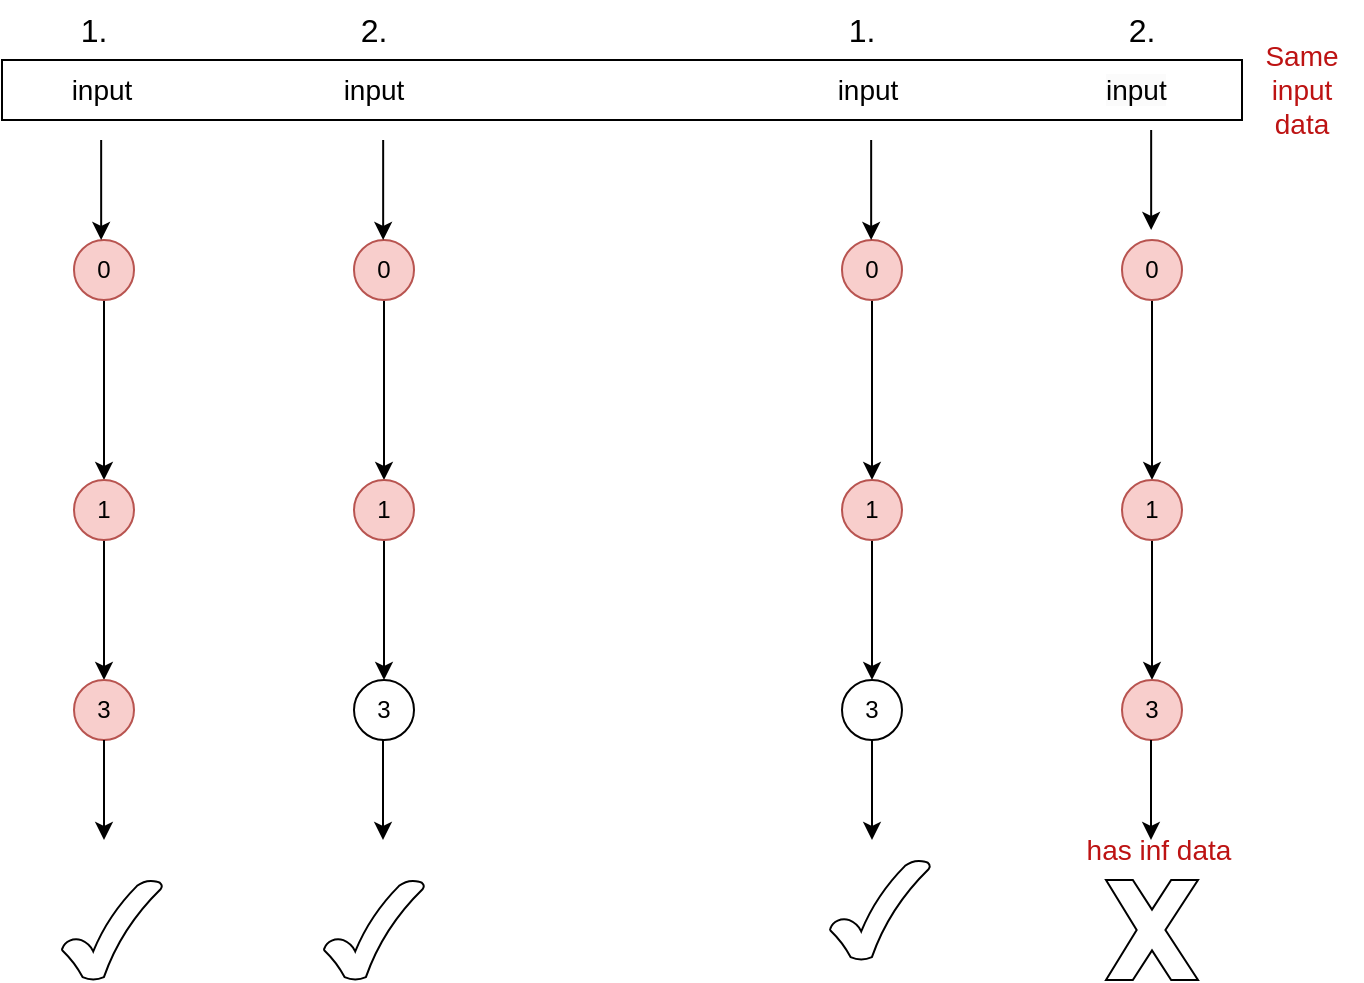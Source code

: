 <mxfile version="21.6.1" type="github">
  <diagram name="第 1 页" id="Mn9Sd1jcA2e0a3krkTwv">
    <mxGraphModel dx="1088" dy="572" grid="0" gridSize="10" guides="1" tooltips="1" connect="1" arrows="1" fold="1" page="1" pageScale="1" pageWidth="827" pageHeight="1169" math="0" shadow="0">
      <root>
        <mxCell id="0" />
        <mxCell id="1" parent="0" />
        <mxCell id="rrv1fCtY0zLjdle_xPSd-7" value="" style="edgeStyle=orthogonalEdgeStyle;rounded=0;orthogonalLoop=1;jettySize=auto;html=1;" edge="1" parent="1" source="rrv1fCtY0zLjdle_xPSd-2" target="rrv1fCtY0zLjdle_xPSd-3">
          <mxGeometry relative="1" as="geometry" />
        </mxCell>
        <mxCell id="rrv1fCtY0zLjdle_xPSd-2" value="0" style="ellipse;whiteSpace=wrap;html=1;aspect=fixed;fillColor=#f8cecc;strokeColor=#b85450;" vertex="1" parent="1">
          <mxGeometry x="70" y="140" width="30" height="30" as="geometry" />
        </mxCell>
        <mxCell id="rrv1fCtY0zLjdle_xPSd-8" value="" style="edgeStyle=orthogonalEdgeStyle;rounded=0;orthogonalLoop=1;jettySize=auto;html=1;" edge="1" parent="1" source="rrv1fCtY0zLjdle_xPSd-3" target="rrv1fCtY0zLjdle_xPSd-4">
          <mxGeometry relative="1" as="geometry" />
        </mxCell>
        <mxCell id="rrv1fCtY0zLjdle_xPSd-3" value="1" style="ellipse;whiteSpace=wrap;html=1;aspect=fixed;fillColor=#f8cecc;strokeColor=#b85450;" vertex="1" parent="1">
          <mxGeometry x="70" y="260" width="30" height="30" as="geometry" />
        </mxCell>
        <mxCell id="rrv1fCtY0zLjdle_xPSd-4" value="3" style="ellipse;whiteSpace=wrap;html=1;aspect=fixed;fillColor=#f8cecc;strokeColor=#b85450;" vertex="1" parent="1">
          <mxGeometry x="70" y="360" width="30" height="30" as="geometry" />
        </mxCell>
        <mxCell id="rrv1fCtY0zLjdle_xPSd-9" value="" style="edgeStyle=orthogonalEdgeStyle;rounded=0;orthogonalLoop=1;jettySize=auto;html=1;" edge="1" parent="1" source="rrv1fCtY0zLjdle_xPSd-10" target="rrv1fCtY0zLjdle_xPSd-12">
          <mxGeometry relative="1" as="geometry" />
        </mxCell>
        <mxCell id="rrv1fCtY0zLjdle_xPSd-10" value="0" style="ellipse;whiteSpace=wrap;html=1;aspect=fixed;fillColor=#f8cecc;strokeColor=#b85450;" vertex="1" parent="1">
          <mxGeometry x="210" y="140" width="30" height="30" as="geometry" />
        </mxCell>
        <mxCell id="rrv1fCtY0zLjdle_xPSd-11" value="" style="edgeStyle=orthogonalEdgeStyle;rounded=0;orthogonalLoop=1;jettySize=auto;html=1;" edge="1" parent="1" source="rrv1fCtY0zLjdle_xPSd-12" target="rrv1fCtY0zLjdle_xPSd-13">
          <mxGeometry relative="1" as="geometry" />
        </mxCell>
        <mxCell id="rrv1fCtY0zLjdle_xPSd-12" value="1" style="ellipse;whiteSpace=wrap;html=1;aspect=fixed;fillColor=#f8cecc;strokeColor=#b85450;" vertex="1" parent="1">
          <mxGeometry x="210" y="260" width="30" height="30" as="geometry" />
        </mxCell>
        <mxCell id="rrv1fCtY0zLjdle_xPSd-13" value="3" style="ellipse;whiteSpace=wrap;html=1;aspect=fixed;" vertex="1" parent="1">
          <mxGeometry x="210" y="360" width="30" height="30" as="geometry" />
        </mxCell>
        <mxCell id="rrv1fCtY0zLjdle_xPSd-16" value="&lt;font style=&quot;font-size: 14px;&quot;&gt;input&lt;/font&gt;" style="text;html=1;strokeColor=none;fillColor=none;align=center;verticalAlign=middle;whiteSpace=wrap;rounded=0;" vertex="1" parent="1">
          <mxGeometry x="54" y="50" width="60" height="30" as="geometry" />
        </mxCell>
        <mxCell id="rrv1fCtY0zLjdle_xPSd-18" value="" style="endArrow=classic;html=1;rounded=0;exitX=0.5;exitY=1;exitDx=0;exitDy=0;" edge="1" parent="1" source="rrv1fCtY0zLjdle_xPSd-4">
          <mxGeometry width="50" height="50" relative="1" as="geometry">
            <mxPoint x="90" y="210" as="sourcePoint" />
            <mxPoint x="85" y="440" as="targetPoint" />
          </mxGeometry>
        </mxCell>
        <mxCell id="rrv1fCtY0zLjdle_xPSd-19" value="" style="endArrow=classic;html=1;rounded=0;exitX=0.5;exitY=1;exitDx=0;exitDy=0;" edge="1" parent="1">
          <mxGeometry width="50" height="50" relative="1" as="geometry">
            <mxPoint x="224.5" y="390" as="sourcePoint" />
            <mxPoint x="224.5" y="440" as="targetPoint" />
          </mxGeometry>
        </mxCell>
        <mxCell id="rrv1fCtY0zLjdle_xPSd-20" value="&lt;font style=&quot;font-size: 16px;&quot;&gt;1.&lt;/font&gt;" style="text;html=1;strokeColor=none;fillColor=none;align=center;verticalAlign=middle;whiteSpace=wrap;rounded=0;" vertex="1" parent="1">
          <mxGeometry x="50" y="20" width="60" height="30" as="geometry" />
        </mxCell>
        <mxCell id="rrv1fCtY0zLjdle_xPSd-21" value="&lt;font style=&quot;font-size: 16px;&quot;&gt;2.&lt;/font&gt;" style="text;html=1;strokeColor=none;fillColor=none;align=center;verticalAlign=middle;whiteSpace=wrap;rounded=0;" vertex="1" parent="1">
          <mxGeometry x="190" y="20" width="60" height="30" as="geometry" />
        </mxCell>
        <mxCell id="rrv1fCtY0zLjdle_xPSd-22" value="" style="edgeStyle=orthogonalEdgeStyle;rounded=0;orthogonalLoop=1;jettySize=auto;html=1;" edge="1" parent="1" source="rrv1fCtY0zLjdle_xPSd-23" target="rrv1fCtY0zLjdle_xPSd-25">
          <mxGeometry relative="1" as="geometry" />
        </mxCell>
        <mxCell id="rrv1fCtY0zLjdle_xPSd-23" value="0" style="ellipse;whiteSpace=wrap;html=1;aspect=fixed;fillColor=#f8cecc;strokeColor=#b85450;" vertex="1" parent="1">
          <mxGeometry x="454" y="140" width="30" height="30" as="geometry" />
        </mxCell>
        <mxCell id="rrv1fCtY0zLjdle_xPSd-24" value="" style="edgeStyle=orthogonalEdgeStyle;rounded=0;orthogonalLoop=1;jettySize=auto;html=1;" edge="1" parent="1" source="rrv1fCtY0zLjdle_xPSd-25" target="rrv1fCtY0zLjdle_xPSd-26">
          <mxGeometry relative="1" as="geometry" />
        </mxCell>
        <mxCell id="rrv1fCtY0zLjdle_xPSd-25" value="1" style="ellipse;whiteSpace=wrap;html=1;aspect=fixed;fillColor=#f8cecc;strokeColor=#b85450;" vertex="1" parent="1">
          <mxGeometry x="454" y="260" width="30" height="30" as="geometry" />
        </mxCell>
        <mxCell id="rrv1fCtY0zLjdle_xPSd-26" value="3" style="ellipse;whiteSpace=wrap;html=1;aspect=fixed;" vertex="1" parent="1">
          <mxGeometry x="454" y="360" width="30" height="30" as="geometry" />
        </mxCell>
        <mxCell id="rrv1fCtY0zLjdle_xPSd-29" value="" style="edgeStyle=orthogonalEdgeStyle;rounded=0;orthogonalLoop=1;jettySize=auto;html=1;" edge="1" parent="1" source="rrv1fCtY0zLjdle_xPSd-30" target="rrv1fCtY0zLjdle_xPSd-32">
          <mxGeometry relative="1" as="geometry" />
        </mxCell>
        <mxCell id="rrv1fCtY0zLjdle_xPSd-30" value="0" style="ellipse;whiteSpace=wrap;html=1;aspect=fixed;fillColor=#f8cecc;strokeColor=#b85450;" vertex="1" parent="1">
          <mxGeometry x="594" y="140" width="30" height="30" as="geometry" />
        </mxCell>
        <mxCell id="rrv1fCtY0zLjdle_xPSd-31" value="" style="edgeStyle=orthogonalEdgeStyle;rounded=0;orthogonalLoop=1;jettySize=auto;html=1;" edge="1" parent="1" source="rrv1fCtY0zLjdle_xPSd-32" target="rrv1fCtY0zLjdle_xPSd-33">
          <mxGeometry relative="1" as="geometry" />
        </mxCell>
        <mxCell id="rrv1fCtY0zLjdle_xPSd-32" value="1" style="ellipse;whiteSpace=wrap;html=1;aspect=fixed;fillColor=#f8cecc;strokeColor=#b85450;" vertex="1" parent="1">
          <mxGeometry x="594" y="260" width="30" height="30" as="geometry" />
        </mxCell>
        <mxCell id="rrv1fCtY0zLjdle_xPSd-33" value="3" style="ellipse;whiteSpace=wrap;html=1;aspect=fixed;fillColor=#f8cecc;strokeColor=#b85450;" vertex="1" parent="1">
          <mxGeometry x="594" y="360" width="30" height="30" as="geometry" />
        </mxCell>
        <mxCell id="rrv1fCtY0zLjdle_xPSd-37" value="&lt;span style=&quot;color: rgb(0, 0, 0); font-family: Helvetica; font-size: 14px; font-style: normal; font-variant-ligatures: normal; font-variant-caps: normal; font-weight: 400; letter-spacing: normal; orphans: 2; text-align: center; text-indent: 0px; text-transform: none; widows: 2; word-spacing: 0px; -webkit-text-stroke-width: 0px; background-color: rgb(251, 251, 251); text-decoration-thickness: initial; text-decoration-style: initial; text-decoration-color: initial; float: none; display: inline !important;&quot;&gt;input&lt;/span&gt;" style="text;whiteSpace=wrap;html=1;" vertex="1" parent="1">
          <mxGeometry x="584" y="50" width="70" height="40" as="geometry" />
        </mxCell>
        <mxCell id="rrv1fCtY0zLjdle_xPSd-38" value="" style="endArrow=classic;html=1;rounded=0;exitX=0.5;exitY=1;exitDx=0;exitDy=0;" edge="1" parent="1" source="rrv1fCtY0zLjdle_xPSd-26">
          <mxGeometry width="50" height="50" relative="1" as="geometry">
            <mxPoint x="474" y="210" as="sourcePoint" />
            <mxPoint x="469" y="440" as="targetPoint" />
          </mxGeometry>
        </mxCell>
        <mxCell id="rrv1fCtY0zLjdle_xPSd-39" value="" style="endArrow=classic;html=1;rounded=0;exitX=0.5;exitY=1;exitDx=0;exitDy=0;" edge="1" parent="1">
          <mxGeometry width="50" height="50" relative="1" as="geometry">
            <mxPoint x="608.5" y="390" as="sourcePoint" />
            <mxPoint x="608.5" y="440" as="targetPoint" />
          </mxGeometry>
        </mxCell>
        <mxCell id="rrv1fCtY0zLjdle_xPSd-40" value="&lt;font style=&quot;font-size: 16px;&quot;&gt;1.&lt;/font&gt;" style="text;html=1;strokeColor=none;fillColor=none;align=center;verticalAlign=middle;whiteSpace=wrap;rounded=0;" vertex="1" parent="1">
          <mxGeometry x="434" y="20" width="60" height="30" as="geometry" />
        </mxCell>
        <mxCell id="rrv1fCtY0zLjdle_xPSd-41" value="&lt;font style=&quot;font-size: 16px;&quot;&gt;2.&lt;/font&gt;" style="text;html=1;strokeColor=none;fillColor=none;align=center;verticalAlign=middle;whiteSpace=wrap;rounded=0;" vertex="1" parent="1">
          <mxGeometry x="574" y="20" width="60" height="30" as="geometry" />
        </mxCell>
        <mxCell id="rrv1fCtY0zLjdle_xPSd-42" value="" style="rounded=0;whiteSpace=wrap;html=1;fillColor=none;" vertex="1" parent="1">
          <mxGeometry x="34" y="50" width="620" height="30" as="geometry" />
        </mxCell>
        <mxCell id="rrv1fCtY0zLjdle_xPSd-44" value="&lt;font color=&quot;#bd1313&quot; style=&quot;font-size: 14px;&quot;&gt;Same input data&lt;/font&gt;" style="text;html=1;strokeColor=none;fillColor=none;align=center;verticalAlign=middle;whiteSpace=wrap;rounded=0;" vertex="1" parent="1">
          <mxGeometry x="654" y="50" width="60" height="30" as="geometry" />
        </mxCell>
        <mxCell id="rrv1fCtY0zLjdle_xPSd-46" value="" style="verticalLabelPosition=bottom;verticalAlign=top;html=1;shape=mxgraph.basic.tick" vertex="1" parent="1">
          <mxGeometry x="64" y="460" width="50" height="50" as="geometry" />
        </mxCell>
        <mxCell id="rrv1fCtY0zLjdle_xPSd-47" value="" style="verticalLabelPosition=bottom;verticalAlign=top;html=1;shape=mxgraph.basic.tick" vertex="1" parent="1">
          <mxGeometry x="195" y="460" width="50" height="50" as="geometry" />
        </mxCell>
        <mxCell id="rrv1fCtY0zLjdle_xPSd-48" value="" style="verticalLabelPosition=bottom;verticalAlign=top;html=1;shape=mxgraph.basic.tick" vertex="1" parent="1">
          <mxGeometry x="448" y="450" width="50" height="50" as="geometry" />
        </mxCell>
        <mxCell id="rrv1fCtY0zLjdle_xPSd-49" value="" style="verticalLabelPosition=bottom;verticalAlign=top;html=1;shape=mxgraph.basic.x" vertex="1" parent="1">
          <mxGeometry x="586" y="460" width="46" height="50" as="geometry" />
        </mxCell>
        <mxCell id="rrv1fCtY0zLjdle_xPSd-50" value="&lt;font color=&quot;#bd1313&quot;&gt;&lt;span style=&quot;font-size: 14px;&quot;&gt;has inf data&lt;/span&gt;&lt;/font&gt;" style="text;html=1;strokeColor=none;fillColor=none;align=center;verticalAlign=middle;whiteSpace=wrap;rounded=0;" vertex="1" parent="1">
          <mxGeometry x="556" y="430" width="113" height="30" as="geometry" />
        </mxCell>
        <mxCell id="rrv1fCtY0zLjdle_xPSd-51" value="" style="endArrow=classic;html=1;rounded=0;exitX=0.5;exitY=1;exitDx=0;exitDy=0;" edge="1" parent="1">
          <mxGeometry width="50" height="50" relative="1" as="geometry">
            <mxPoint x="83.58" y="90" as="sourcePoint" />
            <mxPoint x="83.58" y="140" as="targetPoint" />
          </mxGeometry>
        </mxCell>
        <mxCell id="rrv1fCtY0zLjdle_xPSd-52" value="" style="endArrow=classic;html=1;rounded=0;exitX=0.5;exitY=1;exitDx=0;exitDy=0;" edge="1" parent="1">
          <mxGeometry width="50" height="50" relative="1" as="geometry">
            <mxPoint x="224.58" y="90" as="sourcePoint" />
            <mxPoint x="224.58" y="140" as="targetPoint" />
          </mxGeometry>
        </mxCell>
        <mxCell id="rrv1fCtY0zLjdle_xPSd-53" value="" style="endArrow=classic;html=1;rounded=0;exitX=0.5;exitY=1;exitDx=0;exitDy=0;" edge="1" parent="1">
          <mxGeometry width="50" height="50" relative="1" as="geometry">
            <mxPoint x="468.58" y="90" as="sourcePoint" />
            <mxPoint x="468.58" y="140" as="targetPoint" />
          </mxGeometry>
        </mxCell>
        <mxCell id="rrv1fCtY0zLjdle_xPSd-54" value="" style="endArrow=classic;html=1;rounded=0;exitX=0.5;exitY=1;exitDx=0;exitDy=0;" edge="1" parent="1">
          <mxGeometry width="50" height="50" relative="1" as="geometry">
            <mxPoint x="608.58" y="85" as="sourcePoint" />
            <mxPoint x="608.58" y="135" as="targetPoint" />
          </mxGeometry>
        </mxCell>
        <mxCell id="rrv1fCtY0zLjdle_xPSd-56" value="&lt;font style=&quot;font-size: 14px;&quot;&gt;input&lt;/font&gt;" style="text;html=1;strokeColor=none;fillColor=none;align=center;verticalAlign=middle;whiteSpace=wrap;rounded=0;" vertex="1" parent="1">
          <mxGeometry x="190" y="50" width="60" height="30" as="geometry" />
        </mxCell>
        <mxCell id="rrv1fCtY0zLjdle_xPSd-57" value="&lt;font style=&quot;font-size: 14px;&quot;&gt;input&lt;/font&gt;" style="text;html=1;strokeColor=none;fillColor=none;align=center;verticalAlign=middle;whiteSpace=wrap;rounded=0;" vertex="1" parent="1">
          <mxGeometry x="440" y="50" width="54" height="30" as="geometry" />
        </mxCell>
      </root>
    </mxGraphModel>
  </diagram>
</mxfile>

